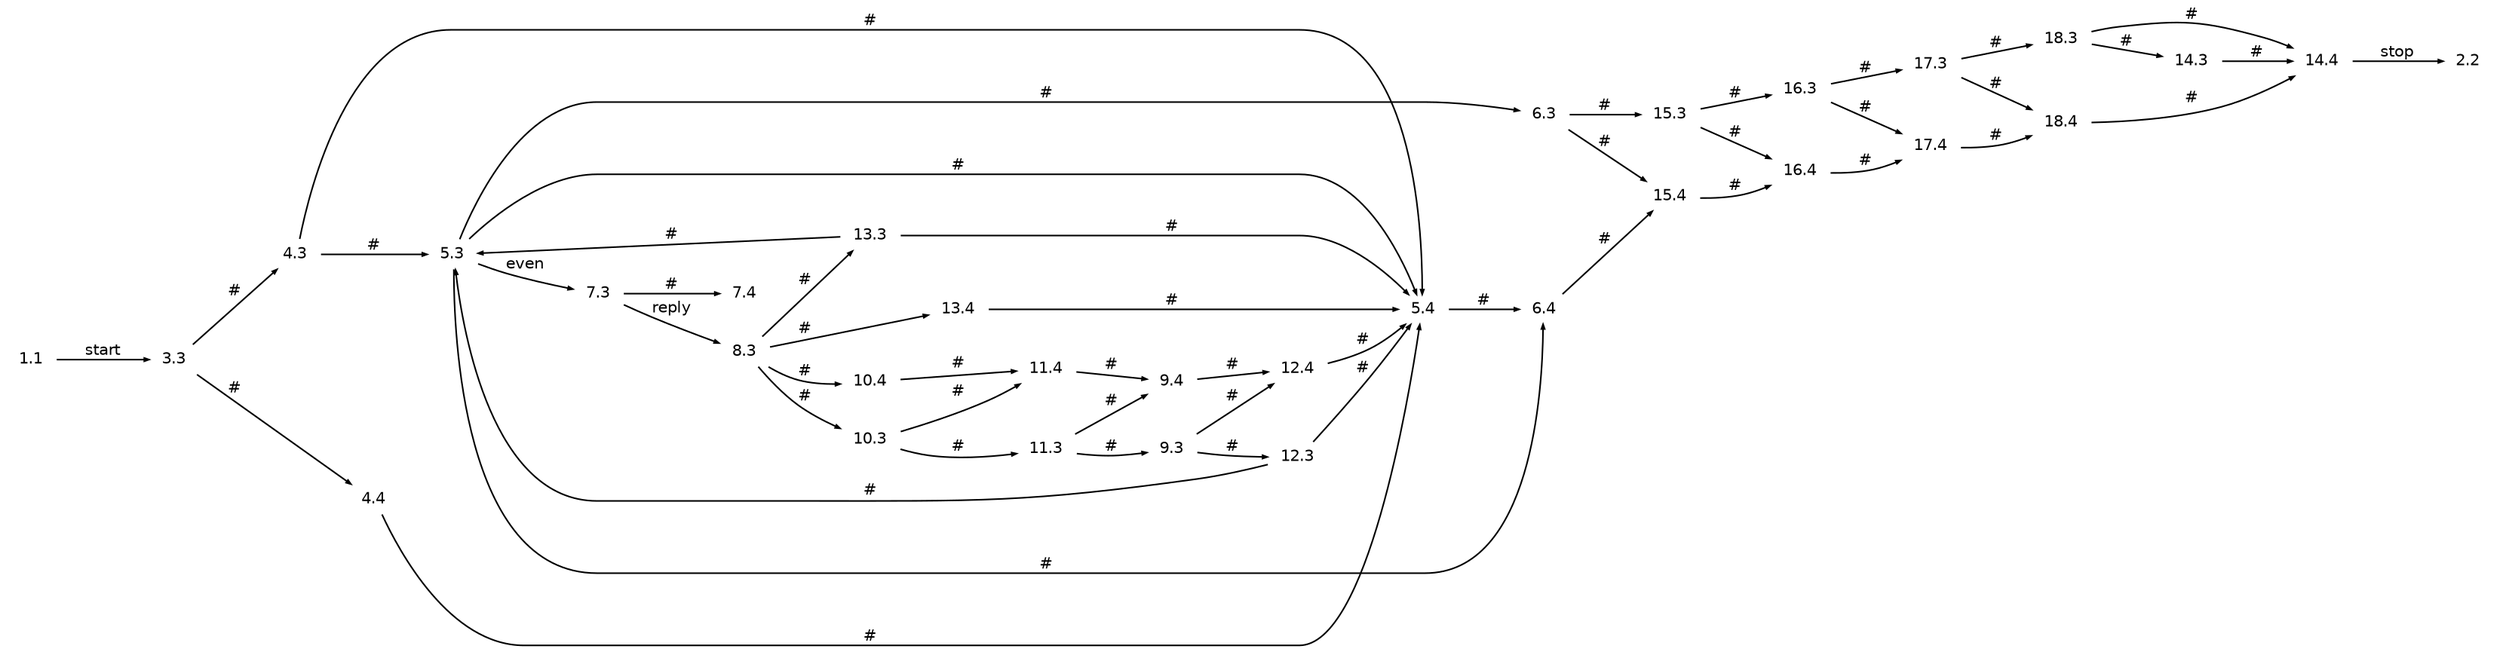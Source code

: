 digraph g
{
   graph [rankdir=LR];
   edge [arrowsize=0.3,fontsize=10,fontname=Helvetica];
   node [shape=plaintext,width=.3,height=.2,fontsize=10,fontname=Helvetica];
   1.1->3.3 [label="start"];
   3.3->4.3 [label="#"];
   3.3->4.4 [label="#"];
   4.3->5.3 [label="#"];
   4.3->5.4 [label="#"];
   4.4->5.4 [label="#"];
   5.3->5.4 [label="#"];
   5.3->6.3 [label="#"];
   5.3->6.4 [label="#"];
   5.3->7.3 [label="even"];
   5.4->6.4 [label="#"];
   6.3->15.3 [label="#"];
   6.3->15.4 [label="#"];
   6.4->15.4 [label="#"];
   7.3->7.4 [label="#"];
   7.3->8.3 [label="reply"];
   8.3->10.3 [label="#"];
   8.3->10.4 [label="#"];
   8.3->13.3 [label="#"];
   8.3->13.4 [label="#"];
   9.3->12.3 [label="#"];
   9.3->12.4 [label="#"];
   9.4->12.4 [label="#"];
   10.3->11.3 [label="#"];
   10.3->11.4 [label="#"];
   10.4->11.4 [label="#"];
   11.3->9.3 [label="#"];
   11.3->9.4 [label="#"];
   11.4->9.4 [label="#"];
   12.3->5.3 [label="#"];
   12.3->5.4 [label="#"];
   12.4->5.4 [label="#"];
   13.3->5.3 [label="#"];
   13.3->5.4 [label="#"];
   13.4->5.4 [label="#"];
   14.3->14.4 [label="#"];
   14.4->2.2 [label="stop"];
   15.3->16.3 [label="#"];
   15.3->16.4 [label="#"];
   15.4->16.4 [label="#"];
   16.3->17.3 [label="#"];
   16.3->17.4 [label="#"];
   16.4->17.4 [label="#"];
   17.3->18.3 [label="#"];
   17.3->18.4 [label="#"];
   17.4->18.4 [label="#"];
   18.3->14.3 [label="#"];
   18.3->14.4 [label="#"];
   18.4->14.4 [label="#"];
}
